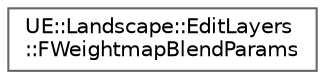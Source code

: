 digraph "Graphical Class Hierarchy"
{
 // INTERACTIVE_SVG=YES
 // LATEX_PDF_SIZE
  bgcolor="transparent";
  edge [fontname=Helvetica,fontsize=10,labelfontname=Helvetica,labelfontsize=10];
  node [fontname=Helvetica,fontsize=10,shape=box,height=0.2,width=0.4];
  rankdir="LR";
  Node0 [id="Node000000",label="UE::Landscape::EditLayers\l::FWeightmapBlendParams",height=0.2,width=0.4,color="grey40", fillcolor="white", style="filled",URL="$dd/d56/structUE_1_1Landscape_1_1EditLayers_1_1FWeightmapBlendParams.html",tooltip=" "];
}
